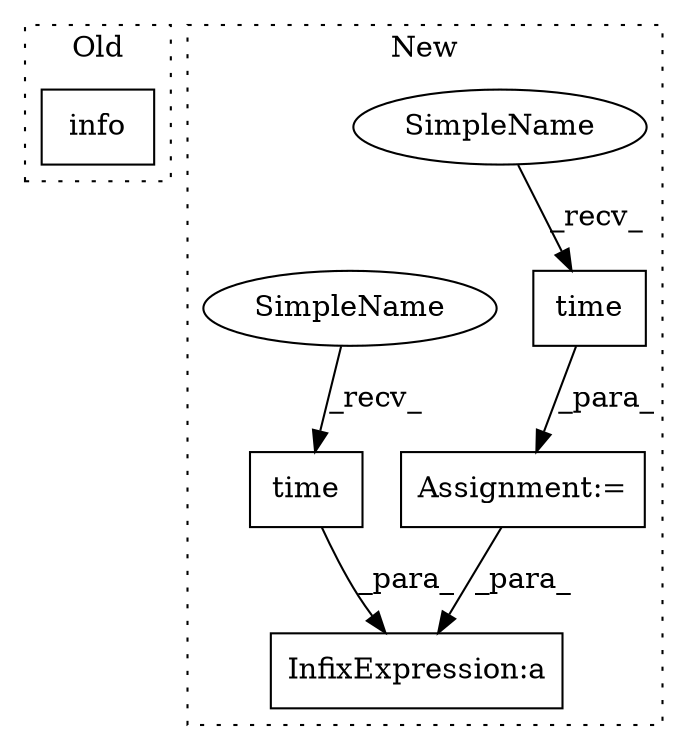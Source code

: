 digraph G {
subgraph cluster0 {
1 [label="info" a="32" s="8135,8159" l="5,1" shape="box"];
label = "Old";
style="dotted";
}
subgraph cluster1 {
2 [label="time" a="32" s="9903" l="6" shape="box"];
3 [label="Assignment:=" a="7" s="9897" l="1" shape="box"];
4 [label="InfixExpression:a" a="27" s="10193" l="3" shape="box"];
5 [label="time" a="32" s="10173" l="6" shape="box"];
6 [label="SimpleName" a="42" s="9898" l="4" shape="ellipse"];
7 [label="SimpleName" a="42" s="10168" l="4" shape="ellipse"];
label = "New";
style="dotted";
}
2 -> 3 [label="_para_"];
3 -> 4 [label="_para_"];
5 -> 4 [label="_para_"];
6 -> 2 [label="_recv_"];
7 -> 5 [label="_recv_"];
}